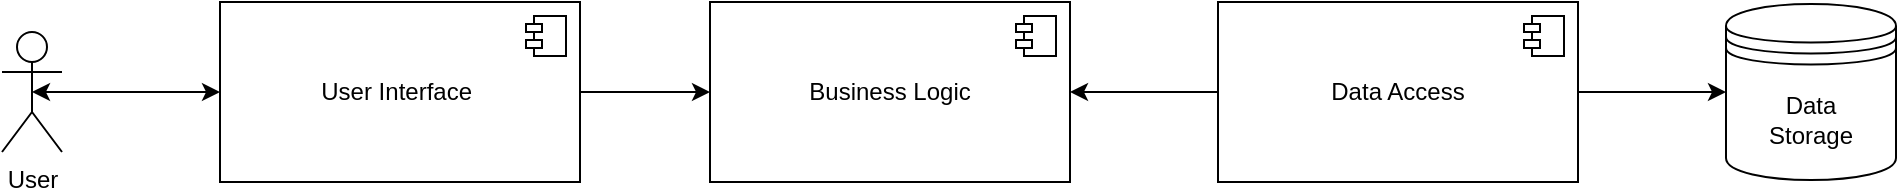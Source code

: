 <mxfile version="23.1.5" type="device">
  <diagram name="Страница — 1" id="4yH80kUzvXJpZru1wsrU">
    <mxGraphModel dx="1105" dy="662" grid="0" gridSize="10" guides="1" tooltips="1" connect="1" arrows="1" fold="1" page="1" pageScale="1" pageWidth="827" pageHeight="1169" math="0" shadow="0">
      <root>
        <mxCell id="0" />
        <mxCell id="1" parent="0" />
        <mxCell id="zWoP8p3UHELozqPJixs7-2" value="Business Logic" style="html=1;dropTarget=0;whiteSpace=wrap;" parent="1" vertex="1">
          <mxGeometry x="457" y="303" width="180" height="90" as="geometry" />
        </mxCell>
        <mxCell id="zWoP8p3UHELozqPJixs7-3" value="" style="shape=module;jettyWidth=8;jettyHeight=4;" parent="zWoP8p3UHELozqPJixs7-2" vertex="1">
          <mxGeometry x="1" width="20" height="20" relative="1" as="geometry">
            <mxPoint x="-27" y="7" as="offset" />
          </mxGeometry>
        </mxCell>
        <mxCell id="zWoP8p3UHELozqPJixs7-4" value="Data Access" style="html=1;dropTarget=0;whiteSpace=wrap;" parent="1" vertex="1">
          <mxGeometry x="711" y="303" width="180" height="90" as="geometry" />
        </mxCell>
        <mxCell id="zWoP8p3UHELozqPJixs7-5" value="" style="shape=module;jettyWidth=8;jettyHeight=4;" parent="zWoP8p3UHELozqPJixs7-4" vertex="1">
          <mxGeometry x="1" width="20" height="20" relative="1" as="geometry">
            <mxPoint x="-27" y="7" as="offset" />
          </mxGeometry>
        </mxCell>
        <mxCell id="zWoP8p3UHELozqPJixs7-6" value="" style="endArrow=classic;html=1;rounded=0;entryX=1;entryY=0.5;entryDx=0;entryDy=0;exitX=0;exitY=0.5;exitDx=0;exitDy=0;edgeStyle=orthogonalEdgeStyle;" parent="1" source="zWoP8p3UHELozqPJixs7-4" target="zWoP8p3UHELozqPJixs7-2" edge="1">
          <mxGeometry width="50" height="50" relative="1" as="geometry">
            <mxPoint x="531" y="448" as="sourcePoint" />
            <mxPoint x="581" y="398" as="targetPoint" />
          </mxGeometry>
        </mxCell>
        <mxCell id="zWoP8p3UHELozqPJixs7-10" value="User Interface&amp;nbsp;" style="html=1;dropTarget=0;whiteSpace=wrap;" parent="1" vertex="1">
          <mxGeometry x="212" y="303" width="180" height="90" as="geometry" />
        </mxCell>
        <mxCell id="zWoP8p3UHELozqPJixs7-11" value="" style="shape=module;jettyWidth=8;jettyHeight=4;" parent="zWoP8p3UHELozqPJixs7-10" vertex="1">
          <mxGeometry x="1" width="20" height="20" relative="1" as="geometry">
            <mxPoint x="-27" y="7" as="offset" />
          </mxGeometry>
        </mxCell>
        <mxCell id="zWoP8p3UHELozqPJixs7-15" value="" style="endArrow=classic;html=1;rounded=0;entryX=0;entryY=0.5;entryDx=0;entryDy=0;exitX=1;exitY=0.5;exitDx=0;exitDy=0;" parent="1" source="zWoP8p3UHELozqPJixs7-10" target="zWoP8p3UHELozqPJixs7-2" edge="1">
          <mxGeometry width="50" height="50" relative="1" as="geometry">
            <mxPoint x="411" y="348" as="sourcePoint" />
            <mxPoint x="579" y="447" as="targetPoint" />
          </mxGeometry>
        </mxCell>
        <mxCell id="k6s9lJhhbI6JQO6ZWGhj-1" value="User" style="shape=umlActor;verticalLabelPosition=bottom;verticalAlign=top;html=1;outlineConnect=0;" vertex="1" parent="1">
          <mxGeometry x="103" y="318" width="30" height="60" as="geometry" />
        </mxCell>
        <mxCell id="k6s9lJhhbI6JQO6ZWGhj-5" value="" style="endArrow=classic;startArrow=classic;html=1;rounded=0;entryX=0;entryY=0.5;entryDx=0;entryDy=0;exitX=0.5;exitY=0.5;exitDx=0;exitDy=0;exitPerimeter=0;" edge="1" parent="1" source="k6s9lJhhbI6JQO6ZWGhj-1" target="zWoP8p3UHELozqPJixs7-10">
          <mxGeometry width="50" height="50" relative="1" as="geometry">
            <mxPoint x="511" y="351" as="sourcePoint" />
            <mxPoint x="561" y="301" as="targetPoint" />
          </mxGeometry>
        </mxCell>
        <mxCell id="k6s9lJhhbI6JQO6ZWGhj-6" value="Data&lt;br&gt;Storage" style="shape=datastore;whiteSpace=wrap;html=1;" vertex="1" parent="1">
          <mxGeometry x="965" y="304" width="85" height="88" as="geometry" />
        </mxCell>
        <mxCell id="k6s9lJhhbI6JQO6ZWGhj-7" value="" style="endArrow=classic;html=1;rounded=0;entryX=0;entryY=0.5;entryDx=0;entryDy=0;exitX=1;exitY=0.5;exitDx=0;exitDy=0;" edge="1" parent="1" source="zWoP8p3UHELozqPJixs7-4" target="k6s9lJhhbI6JQO6ZWGhj-6">
          <mxGeometry width="50" height="50" relative="1" as="geometry">
            <mxPoint x="402" y="358" as="sourcePoint" />
            <mxPoint x="467" y="358" as="targetPoint" />
          </mxGeometry>
        </mxCell>
      </root>
    </mxGraphModel>
  </diagram>
</mxfile>
